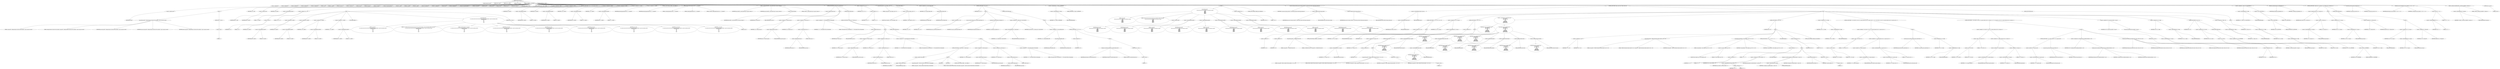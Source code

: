 digraph hostapd_notif_assoc {  
"1000129" [label = "(METHOD,hostapd_notif_assoc)" ]
"1000130" [label = "(PARAM,hostapd_data *hapd)" ]
"1000131" [label = "(PARAM,const u8 *addr)" ]
"1000132" [label = "(PARAM,const u8 *req_ies)" ]
"1000133" [label = "(PARAM,size_t req_ies_len)" ]
"1000134" [label = "(PARAM,int reassoc)" ]
"1000135" [label = "(BLOCK,,)" ]
"1000136" [label = "(LOCAL,v5: unsigned int)" ]
"1000137" [label = "(LOCAL,v6: unsigned int)" ]
"1000138" [label = "(LOCAL,v8: unsigned int)" ]
"1000139" [label = "(LOCAL,v9: unsigned int)" ]
"1000140" [label = "(LOCAL,v10: unsigned int)" ]
"1000141" [label = "(LOCAL,v11: int)" ]
"1000142" [label = "(LOCAL,v15: __int64)" ]
"1000143" [label = "(LOCAL,v16: const u8 *)" ]
"1000144" [label = "(LOCAL,v17: const char *)" ]
"1000145" [label = "(LOCAL,v19: size_t)" ]
"1000146" [label = "(LOCAL,v20: sta_info *)" ]
"1000147" [label = "(LOCAL,v21: sta_info *)" ]
"1000148" [label = "(LOCAL,v22: wpa_state_machine *)" ]
"1000149" [label = "(LOCAL,v23: __int64)" ]
"1000150" [label = "(LOCAL,v24: __int64)" ]
"1000151" [label = "(LOCAL,v25: __int64)" ]
"1000152" [label = "(LOCAL,v26: unsigned int)" ]
"1000153" [label = "(LOCAL,v27: unsigned int)" ]
"1000154" [label = "(LOCAL,v28: int)" ]
"1000155" [label = "(LOCAL,v29: unsigned int)" ]
"1000156" [label = "(LOCAL,v30: wpa_state_machine *)" ]
"1000157" [label = "(LOCAL,v31: wpa_event)" ]
"1000158" [label = "(LOCAL,v32: u32)" ]
"1000159" [label = "(LOCAL,v33: int)" ]
"1000160" [label = "(LOCAL,v34: u32)" ]
"1000161" [label = "(LOCAL,v35: u8 *)" ]
"1000162" [label = "(LOCAL,eid: u8 [ 1064 ])" ]
"1000163" [label = "(LOCAL,elems: ieee802_11_elems)" ]
"1000164" [label = "(CONTROL_STRUCTURE,if ( !addr ),if ( !addr ))" ]
"1000165" [label = "(<operator>.logicalNot,!addr)" ]
"1000166" [label = "(IDENTIFIER,addr,!addr)" ]
"1000167" [label = "(BLOCK,,)" ]
"1000168" [label = "(wpa_printf,wpa_printf(2, \"hostapd_notif_assoc: Skip event with no address\", req_ies, req_ies_len, reassoc))" ]
"1000169" [label = "(LITERAL,2,wpa_printf(2, \"hostapd_notif_assoc: Skip event with no address\", req_ies, req_ies_len, reassoc))" ]
"1000170" [label = "(LITERAL,\"hostapd_notif_assoc: Skip event with no address\",wpa_printf(2, \"hostapd_notif_assoc: Skip event with no address\", req_ies, req_ies_len, reassoc))" ]
"1000171" [label = "(IDENTIFIER,req_ies,wpa_printf(2, \"hostapd_notif_assoc: Skip event with no address\", req_ies, req_ies_len, reassoc))" ]
"1000172" [label = "(IDENTIFIER,req_ies_len,wpa_printf(2, \"hostapd_notif_assoc: Skip event with no address\", req_ies, req_ies_len, reassoc))" ]
"1000173" [label = "(IDENTIFIER,reassoc,wpa_printf(2, \"hostapd_notif_assoc: Skip event with no address\", req_ies, req_ies_len, reassoc))" ]
"1000174" [label = "(RETURN,return -1;,return -1;)" ]
"1000175" [label = "(<operator>.minus,-1)" ]
"1000176" [label = "(LITERAL,1,-1)" ]
"1000177" [label = "(<operator>.assignment,v5 = *addr)" ]
"1000178" [label = "(IDENTIFIER,v5,v5 = *addr)" ]
"1000179" [label = "(<operator>.indirection,*addr)" ]
"1000180" [label = "(IDENTIFIER,addr,v5 = *addr)" ]
"1000181" [label = "(<operator>.assignment,v6 = addr[1])" ]
"1000182" [label = "(IDENTIFIER,v6,v6 = addr[1])" ]
"1000183" [label = "(<operator>.indirectIndexAccess,addr[1])" ]
"1000184" [label = "(IDENTIFIER,addr,v6 = addr[1])" ]
"1000185" [label = "(LITERAL,1,v6 = addr[1])" ]
"1000186" [label = "(CONTROL_STRUCTURE,if ( (v5 & 1) != 0 ),if ( (v5 & 1) != 0 ))" ]
"1000187" [label = "(<operator>.notEquals,(v5 & 1) != 0)" ]
"1000188" [label = "(<operator>.and,v5 & 1)" ]
"1000189" [label = "(IDENTIFIER,v5,v5 & 1)" ]
"1000190" [label = "(LITERAL,1,v5 & 1)" ]
"1000191" [label = "(LITERAL,0,(v5 & 1) != 0)" ]
"1000192" [label = "(BLOCK,,)" ]
"1000193" [label = "(<operator>.assignment,v8 = addr[2])" ]
"1000194" [label = "(IDENTIFIER,v8,v8 = addr[2])" ]
"1000195" [label = "(<operator>.indirectIndexAccess,addr[2])" ]
"1000196" [label = "(IDENTIFIER,addr,v8 = addr[2])" ]
"1000197" [label = "(LITERAL,2,v8 = addr[2])" ]
"1000198" [label = "(<operator>.assignment,v9 = addr[3])" ]
"1000199" [label = "(IDENTIFIER,v9,v9 = addr[3])" ]
"1000200" [label = "(<operator>.indirectIndexAccess,addr[3])" ]
"1000201" [label = "(IDENTIFIER,addr,v9 = addr[3])" ]
"1000202" [label = "(LITERAL,3,v9 = addr[3])" ]
"1000203" [label = "(<operator>.assignment,v10 = addr[4])" ]
"1000204" [label = "(IDENTIFIER,v10,v10 = addr[4])" ]
"1000205" [label = "(<operator>.indirectIndexAccess,addr[4])" ]
"1000206" [label = "(IDENTIFIER,addr,v10 = addr[4])" ]
"1000207" [label = "(LITERAL,4,v10 = addr[4])" ]
"1000208" [label = "(<operator>.assignment,v11 = addr[5])" ]
"1000209" [label = "(IDENTIFIER,v11,v11 = addr[5])" ]
"1000210" [label = "(<operator>.indirectIndexAccess,addr[5])" ]
"1000211" [label = "(IDENTIFIER,addr,v11 = addr[5])" ]
"1000212" [label = "(LITERAL,5,v11 = addr[5])" ]
"1000213" [label = "(JUMP_TARGET,LABEL_10)" ]
"1000214" [label = "(wpa_printf,wpa_printf(\n      2,\n      \"%s: Invalid SA=%02x:%02x:%02x:%02x:%02x:%02x in received indication - ignore this indication silently\",\n      \"hostapd_notif_assoc\",\n      v5,\n      v6,\n      v8,\n      v9,\n      v10,\n      v11))" ]
"1000215" [label = "(LITERAL,2,wpa_printf(\n      2,\n      \"%s: Invalid SA=%02x:%02x:%02x:%02x:%02x:%02x in received indication - ignore this indication silently\",\n      \"hostapd_notif_assoc\",\n      v5,\n      v6,\n      v8,\n      v9,\n      v10,\n      v11))" ]
"1000216" [label = "(LITERAL,\"%s: Invalid SA=%02x:%02x:%02x:%02x:%02x:%02x in received indication - ignore this indication silently\",wpa_printf(\n      2,\n      \"%s: Invalid SA=%02x:%02x:%02x:%02x:%02x:%02x in received indication - ignore this indication silently\",\n      \"hostapd_notif_assoc\",\n      v5,\n      v6,\n      v8,\n      v9,\n      v10,\n      v11))" ]
"1000217" [label = "(LITERAL,\"hostapd_notif_assoc\",wpa_printf(\n      2,\n      \"%s: Invalid SA=%02x:%02x:%02x:%02x:%02x:%02x in received indication - ignore this indication silently\",\n      \"hostapd_notif_assoc\",\n      v5,\n      v6,\n      v8,\n      v9,\n      v10,\n      v11))" ]
"1000218" [label = "(IDENTIFIER,v5,wpa_printf(\n      2,\n      \"%s: Invalid SA=%02x:%02x:%02x:%02x:%02x:%02x in received indication - ignore this indication silently\",\n      \"hostapd_notif_assoc\",\n      v5,\n      v6,\n      v8,\n      v9,\n      v10,\n      v11))" ]
"1000219" [label = "(IDENTIFIER,v6,wpa_printf(\n      2,\n      \"%s: Invalid SA=%02x:%02x:%02x:%02x:%02x:%02x in received indication - ignore this indication silently\",\n      \"hostapd_notif_assoc\",\n      v5,\n      v6,\n      v8,\n      v9,\n      v10,\n      v11))" ]
"1000220" [label = "(IDENTIFIER,v8,wpa_printf(\n      2,\n      \"%s: Invalid SA=%02x:%02x:%02x:%02x:%02x:%02x in received indication - ignore this indication silently\",\n      \"hostapd_notif_assoc\",\n      v5,\n      v6,\n      v8,\n      v9,\n      v10,\n      v11))" ]
"1000221" [label = "(IDENTIFIER,v9,wpa_printf(\n      2,\n      \"%s: Invalid SA=%02x:%02x:%02x:%02x:%02x:%02x in received indication - ignore this indication silently\",\n      \"hostapd_notif_assoc\",\n      v5,\n      v6,\n      v8,\n      v9,\n      v10,\n      v11))" ]
"1000222" [label = "(IDENTIFIER,v10,wpa_printf(\n      2,\n      \"%s: Invalid SA=%02x:%02x:%02x:%02x:%02x:%02x in received indication - ignore this indication silently\",\n      \"hostapd_notif_assoc\",\n      v5,\n      v6,\n      v8,\n      v9,\n      v10,\n      v11))" ]
"1000223" [label = "(IDENTIFIER,v11,wpa_printf(\n      2,\n      \"%s: Invalid SA=%02x:%02x:%02x:%02x:%02x:%02x in received indication - ignore this indication silently\",\n      \"hostapd_notif_assoc\",\n      v5,\n      v6,\n      v8,\n      v9,\n      v10,\n      v11))" ]
"1000224" [label = "(RETURN,return 0;,return 0;)" ]
"1000225" [label = "(LITERAL,0,return 0;)" ]
"1000226" [label = "(<operator>.assignment,v8 = addr[2])" ]
"1000227" [label = "(IDENTIFIER,v8,v8 = addr[2])" ]
"1000228" [label = "(<operator>.indirectIndexAccess,addr[2])" ]
"1000229" [label = "(IDENTIFIER,addr,v8 = addr[2])" ]
"1000230" [label = "(LITERAL,2,v8 = addr[2])" ]
"1000231" [label = "(<operator>.assignment,v9 = addr[3])" ]
"1000232" [label = "(IDENTIFIER,v9,v9 = addr[3])" ]
"1000233" [label = "(<operator>.indirectIndexAccess,addr[3])" ]
"1000234" [label = "(IDENTIFIER,addr,v9 = addr[3])" ]
"1000235" [label = "(LITERAL,3,v9 = addr[3])" ]
"1000236" [label = "(<operator>.assignment,v10 = addr[4])" ]
"1000237" [label = "(IDENTIFIER,v10,v10 = addr[4])" ]
"1000238" [label = "(<operator>.indirectIndexAccess,addr[4])" ]
"1000239" [label = "(IDENTIFIER,addr,v10 = addr[4])" ]
"1000240" [label = "(LITERAL,4,v10 = addr[4])" ]
"1000241" [label = "(<operator>.assignment,v11 = addr[5])" ]
"1000242" [label = "(IDENTIFIER,v11,v11 = addr[5])" ]
"1000243" [label = "(<operator>.indirectIndexAccess,addr[5])" ]
"1000244" [label = "(IDENTIFIER,addr,v11 = addr[5])" ]
"1000245" [label = "(LITERAL,5,v11 = addr[5])" ]
"1000246" [label = "(CONTROL_STRUCTURE,goto LABEL_10;,goto LABEL_10;)" ]
"1000247" [label = "(hostapd_logger,hostapd_logger(hapd, addr, 1u, 2, \"associated\"))" ]
"1000248" [label = "(IDENTIFIER,hapd,hostapd_logger(hapd, addr, 1u, 2, \"associated\"))" ]
"1000249" [label = "(IDENTIFIER,addr,hostapd_logger(hapd, addr, 1u, 2, \"associated\"))" ]
"1000250" [label = "(LITERAL,1u,hostapd_logger(hapd, addr, 1u, 2, \"associated\"))" ]
"1000251" [label = "(LITERAL,2,hostapd_logger(hapd, addr, 1u, 2, \"associated\"))" ]
"1000252" [label = "(LITERAL,\"associated\",hostapd_logger(hapd, addr, 1u, 2, \"associated\"))" ]
"1000253" [label = "(ieee802_11_parse_elems,ieee802_11_parse_elems(req_ies, req_ies_len, &elems, 0))" ]
"1000254" [label = "(IDENTIFIER,req_ies,ieee802_11_parse_elems(req_ies, req_ies_len, &elems, 0))" ]
"1000255" [label = "(IDENTIFIER,req_ies_len,ieee802_11_parse_elems(req_ies, req_ies_len, &elems, 0))" ]
"1000256" [label = "(<operator>.addressOf,&elems)" ]
"1000257" [label = "(IDENTIFIER,elems,ieee802_11_parse_elems(req_ies, req_ies_len, &elems, 0))" ]
"1000258" [label = "(LITERAL,0,ieee802_11_parse_elems(req_ies, req_ies_len, &elems, 0))" ]
"1000259" [label = "(CONTROL_STRUCTURE,if ( elems.wps_ie ),if ( elems.wps_ie ))" ]
"1000260" [label = "(<operator>.fieldAccess,elems.wps_ie)" ]
"1000261" [label = "(IDENTIFIER,elems,if ( elems.wps_ie ))" ]
"1000262" [label = "(FIELD_IDENTIFIER,wps_ie,wps_ie)" ]
"1000263" [label = "(BLOCK,,)" ]
"1000264" [label = "(<operator>.assignment,v15 = elems.wps_ie_len)" ]
"1000265" [label = "(IDENTIFIER,v15,v15 = elems.wps_ie_len)" ]
"1000266" [label = "(<operator>.fieldAccess,elems.wps_ie_len)" ]
"1000267" [label = "(IDENTIFIER,elems,v15 = elems.wps_ie_len)" ]
"1000268" [label = "(FIELD_IDENTIFIER,wps_ie_len,wps_ie_len)" ]
"1000269" [label = "(<operator>.assignment,v16 = elems.wps_ie - 2)" ]
"1000270" [label = "(IDENTIFIER,v16,v16 = elems.wps_ie - 2)" ]
"1000271" [label = "(<operator>.subtraction,elems.wps_ie - 2)" ]
"1000272" [label = "(<operator>.fieldAccess,elems.wps_ie)" ]
"1000273" [label = "(IDENTIFIER,elems,elems.wps_ie - 2)" ]
"1000274" [label = "(FIELD_IDENTIFIER,wps_ie,wps_ie)" ]
"1000275" [label = "(LITERAL,2,elems.wps_ie - 2)" ]
"1000276" [label = "(<operator>.assignment,v17 = \"STA included WPS IE in (Re)AssocReq\")" ]
"1000277" [label = "(IDENTIFIER,v17,v17 = \"STA included WPS IE in (Re)AssocReq\")" ]
"1000278" [label = "(LITERAL,\"STA included WPS IE in (Re)AssocReq\",v17 = \"STA included WPS IE in (Re)AssocReq\")" ]
"1000279" [label = "(CONTROL_STRUCTURE,else,else)" ]
"1000280" [label = "(CONTROL_STRUCTURE,if ( elems.rsn_ie ),if ( elems.rsn_ie ))" ]
"1000281" [label = "(<operator>.fieldAccess,elems.rsn_ie)" ]
"1000282" [label = "(IDENTIFIER,elems,if ( elems.rsn_ie ))" ]
"1000283" [label = "(FIELD_IDENTIFIER,rsn_ie,rsn_ie)" ]
"1000284" [label = "(BLOCK,,)" ]
"1000285" [label = "(<operator>.assignment,v15 = elems.rsn_ie_len)" ]
"1000286" [label = "(IDENTIFIER,v15,v15 = elems.rsn_ie_len)" ]
"1000287" [label = "(<operator>.fieldAccess,elems.rsn_ie_len)" ]
"1000288" [label = "(IDENTIFIER,elems,v15 = elems.rsn_ie_len)" ]
"1000289" [label = "(FIELD_IDENTIFIER,rsn_ie_len,rsn_ie_len)" ]
"1000290" [label = "(<operator>.assignment,v16 = elems.rsn_ie - 2)" ]
"1000291" [label = "(IDENTIFIER,v16,v16 = elems.rsn_ie - 2)" ]
"1000292" [label = "(<operator>.subtraction,elems.rsn_ie - 2)" ]
"1000293" [label = "(<operator>.fieldAccess,elems.rsn_ie)" ]
"1000294" [label = "(IDENTIFIER,elems,elems.rsn_ie - 2)" ]
"1000295" [label = "(FIELD_IDENTIFIER,rsn_ie,rsn_ie)" ]
"1000296" [label = "(LITERAL,2,elems.rsn_ie - 2)" ]
"1000297" [label = "(<operator>.assignment,v17 = \"STA included RSN IE in (Re)AssocReq\")" ]
"1000298" [label = "(IDENTIFIER,v17,v17 = \"STA included RSN IE in (Re)AssocReq\")" ]
"1000299" [label = "(LITERAL,\"STA included RSN IE in (Re)AssocReq\",v17 = \"STA included RSN IE in (Re)AssocReq\")" ]
"1000300" [label = "(CONTROL_STRUCTURE,else,else)" ]
"1000301" [label = "(BLOCK,,)" ]
"1000302" [label = "(CONTROL_STRUCTURE,if ( !elems.wpa_ie ),if ( !elems.wpa_ie ))" ]
"1000303" [label = "(<operator>.logicalNot,!elems.wpa_ie)" ]
"1000304" [label = "(<operator>.fieldAccess,elems.wpa_ie)" ]
"1000305" [label = "(IDENTIFIER,elems,!elems.wpa_ie)" ]
"1000306" [label = "(FIELD_IDENTIFIER,wpa_ie,wpa_ie)" ]
"1000307" [label = "(BLOCK,,)" ]
"1000308" [label = "(wpa_printf,wpa_printf(2, \"STA did not include WPS/RSN/WPA IE in (Re)AssocReq\"))" ]
"1000309" [label = "(LITERAL,2,wpa_printf(2, \"STA did not include WPS/RSN/WPA IE in (Re)AssocReq\"))" ]
"1000310" [label = "(LITERAL,\"STA did not include WPS/RSN/WPA IE in (Re)AssocReq\",wpa_printf(2, \"STA did not include WPS/RSN/WPA IE in (Re)AssocReq\"))" ]
"1000311" [label = "(IDENTIFIER,L,)" ]
"1000312" [label = "(IDENTIFIER,L,)" ]
"1000313" [label = "(CONTROL_STRUCTURE,goto LABEL_17;,goto LABEL_17;)" ]
"1000314" [label = "(<operator>.assignment,v15 = elems.wpa_ie_len)" ]
"1000315" [label = "(IDENTIFIER,v15,v15 = elems.wpa_ie_len)" ]
"1000316" [label = "(<operator>.fieldAccess,elems.wpa_ie_len)" ]
"1000317" [label = "(IDENTIFIER,elems,v15 = elems.wpa_ie_len)" ]
"1000318" [label = "(FIELD_IDENTIFIER,wpa_ie_len,wpa_ie_len)" ]
"1000319" [label = "(<operator>.assignment,v16 = elems.wpa_ie - 2)" ]
"1000320" [label = "(IDENTIFIER,v16,v16 = elems.wpa_ie - 2)" ]
"1000321" [label = "(<operator>.subtraction,elems.wpa_ie - 2)" ]
"1000322" [label = "(<operator>.fieldAccess,elems.wpa_ie)" ]
"1000323" [label = "(IDENTIFIER,elems,elems.wpa_ie - 2)" ]
"1000324" [label = "(FIELD_IDENTIFIER,wpa_ie,wpa_ie)" ]
"1000325" [label = "(LITERAL,2,elems.wpa_ie - 2)" ]
"1000326" [label = "(<operator>.assignment,v17 = \"STA included WPA IE in (Re)AssocReq\")" ]
"1000327" [label = "(IDENTIFIER,v17,v17 = \"STA included WPA IE in (Re)AssocReq\")" ]
"1000328" [label = "(LITERAL,\"STA included WPA IE in (Re)AssocReq\",v17 = \"STA included WPA IE in (Re)AssocReq\")" ]
"1000329" [label = "(<operator>.assignment,v19 = v15 + 2)" ]
"1000330" [label = "(IDENTIFIER,v19,v19 = v15 + 2)" ]
"1000331" [label = "(<operator>.addition,v15 + 2)" ]
"1000332" [label = "(IDENTIFIER,v15,v15 + 2)" ]
"1000333" [label = "(LITERAL,2,v15 + 2)" ]
"1000334" [label = "(wpa_printf,wpa_printf(2, (const unsigned __int8 *)v17))" ]
"1000335" [label = "(LITERAL,2,wpa_printf(2, (const unsigned __int8 *)v17))" ]
"1000336" [label = "(<operator>.cast,(const unsigned __int8 *)v17)" ]
"1000337" [label = "(UNKNOWN,const unsigned __int8 *,const unsigned __int8 *)" ]
"1000338" [label = "(IDENTIFIER,v17,(const unsigned __int8 *)v17)" ]
"1000339" [label = "(JUMP_TARGET,LABEL_17)" ]
"1000340" [label = "(<operator>.assignment,v20 = ap_get_sta(hapd, addr))" ]
"1000341" [label = "(IDENTIFIER,v20,v20 = ap_get_sta(hapd, addr))" ]
"1000342" [label = "(ap_get_sta,ap_get_sta(hapd, addr))" ]
"1000343" [label = "(IDENTIFIER,hapd,ap_get_sta(hapd, addr))" ]
"1000344" [label = "(IDENTIFIER,addr,ap_get_sta(hapd, addr))" ]
"1000345" [label = "(CONTROL_STRUCTURE,if ( v20 ),if ( v20 ))" ]
"1000346" [label = "(IDENTIFIER,v20,if ( v20 ))" ]
"1000347" [label = "(BLOCK,,)" ]
"1000348" [label = "(<operator>.assignment,v21 = v20)" ]
"1000349" [label = "(IDENTIFIER,v21,v21 = v20)" ]
"1000350" [label = "(IDENTIFIER,v20,v21 = v20)" ]
"1000351" [label = "(ap_sta_no_session_timeout,ap_sta_no_session_timeout(hapd, v20))" ]
"1000352" [label = "(IDENTIFIER,hapd,ap_sta_no_session_timeout(hapd, v20))" ]
"1000353" [label = "(IDENTIFIER,v20,ap_sta_no_session_timeout(hapd, v20))" ]
"1000354" [label = "(accounting_sta_stop,accounting_sta_stop(hapd, v21))" ]
"1000355" [label = "(IDENTIFIER,hapd,accounting_sta_stop(hapd, v21))" ]
"1000356" [label = "(IDENTIFIER,v21,accounting_sta_stop(hapd, v21))" ]
"1000357" [label = "(<operator>.assignment,v21->timeout_next = STA_NULLFUNC)" ]
"1000358" [label = "(<operator>.indirectFieldAccess,v21->timeout_next)" ]
"1000359" [label = "(IDENTIFIER,v21,v21->timeout_next = STA_NULLFUNC)" ]
"1000360" [label = "(FIELD_IDENTIFIER,timeout_next,timeout_next)" ]
"1000361" [label = "(IDENTIFIER,STA_NULLFUNC,v21->timeout_next = STA_NULLFUNC)" ]
"1000362" [label = "(CONTROL_STRUCTURE,else,else)" ]
"1000363" [label = "(BLOCK,,)" ]
"1000364" [label = "(<operator>.assignment,v21 = ap_sta_add(hapd, addr))" ]
"1000365" [label = "(IDENTIFIER,v21,v21 = ap_sta_add(hapd, addr))" ]
"1000366" [label = "(ap_sta_add,ap_sta_add(hapd, addr))" ]
"1000367" [label = "(IDENTIFIER,hapd,ap_sta_add(hapd, addr))" ]
"1000368" [label = "(IDENTIFIER,addr,ap_sta_add(hapd, addr))" ]
"1000369" [label = "(CONTROL_STRUCTURE,if ( !v21 ),if ( !v21 ))" ]
"1000370" [label = "(<operator>.logicalNot,!v21)" ]
"1000371" [label = "(IDENTIFIER,v21,!v21)" ]
"1000372" [label = "(BLOCK,,)" ]
"1000373" [label = "(hostapd_drv_sta_disassoc,hostapd_drv_sta_disassoc(hapd, addr, 5))" ]
"1000374" [label = "(IDENTIFIER,hapd,hostapd_drv_sta_disassoc(hapd, addr, 5))" ]
"1000375" [label = "(IDENTIFIER,addr,hostapd_drv_sta_disassoc(hapd, addr, 5))" ]
"1000376" [label = "(LITERAL,5,hostapd_drv_sta_disassoc(hapd, addr, 5))" ]
"1000377" [label = "(RETURN,return -1;,return -1;)" ]
"1000378" [label = "(<operator>.minus,-1)" ]
"1000379" [label = "(LITERAL,1,-1)" ]
"1000380" [label = "(<operators>.assignmentAnd,v21->flags &= 0xFFFECFFF)" ]
"1000381" [label = "(<operator>.indirectFieldAccess,v21->flags)" ]
"1000382" [label = "(IDENTIFIER,v21,v21->flags &= 0xFFFECFFF)" ]
"1000383" [label = "(FIELD_IDENTIFIER,flags,flags)" ]
"1000384" [label = "(LITERAL,0xFFFECFFF,v21->flags &= 0xFFFECFFF)" ]
"1000385" [label = "(BLOCK,,)" ]
"1000386" [label = "(wpa_printf,wpa_printf(\n      3,\n      \"STA %02x:%02x:%02x:%02x:%02x:%02x not allowed to connect\",\n      *addr,\n      addr[1],\n      addr[2],\n      addr[3],\n      addr[4],\n      addr[5]))" ]
"1000387" [label = "(LITERAL,3,wpa_printf(\n      3,\n      \"STA %02x:%02x:%02x:%02x:%02x:%02x not allowed to connect\",\n      *addr,\n      addr[1],\n      addr[2],\n      addr[3],\n      addr[4],\n      addr[5]))" ]
"1000388" [label = "(LITERAL,\"STA %02x:%02x:%02x:%02x:%02x:%02x not allowed to connect\",wpa_printf(\n      3,\n      \"STA %02x:%02x:%02x:%02x:%02x:%02x not allowed to connect\",\n      *addr,\n      addr[1],\n      addr[2],\n      addr[3],\n      addr[4],\n      addr[5]))" ]
"1000389" [label = "(<operator>.indirection,*addr)" ]
"1000390" [label = "(IDENTIFIER,addr,wpa_printf(\n      3,\n      \"STA %02x:%02x:%02x:%02x:%02x:%02x not allowed to connect\",\n      *addr,\n      addr[1],\n      addr[2],\n      addr[3],\n      addr[4],\n      addr[5]))" ]
"1000391" [label = "(<operator>.indirectIndexAccess,addr[1])" ]
"1000392" [label = "(IDENTIFIER,addr,wpa_printf(\n      3,\n      \"STA %02x:%02x:%02x:%02x:%02x:%02x not allowed to connect\",\n      *addr,\n      addr[1],\n      addr[2],\n      addr[3],\n      addr[4],\n      addr[5]))" ]
"1000393" [label = "(LITERAL,1,wpa_printf(\n      3,\n      \"STA %02x:%02x:%02x:%02x:%02x:%02x not allowed to connect\",\n      *addr,\n      addr[1],\n      addr[2],\n      addr[3],\n      addr[4],\n      addr[5]))" ]
"1000394" [label = "(<operator>.indirectIndexAccess,addr[2])" ]
"1000395" [label = "(IDENTIFIER,addr,wpa_printf(\n      3,\n      \"STA %02x:%02x:%02x:%02x:%02x:%02x not allowed to connect\",\n      *addr,\n      addr[1],\n      addr[2],\n      addr[3],\n      addr[4],\n      addr[5]))" ]
"1000396" [label = "(LITERAL,2,wpa_printf(\n      3,\n      \"STA %02x:%02x:%02x:%02x:%02x:%02x not allowed to connect\",\n      *addr,\n      addr[1],\n      addr[2],\n      addr[3],\n      addr[4],\n      addr[5]))" ]
"1000397" [label = "(<operator>.indirectIndexAccess,addr[3])" ]
"1000398" [label = "(IDENTIFIER,addr,wpa_printf(\n      3,\n      \"STA %02x:%02x:%02x:%02x:%02x:%02x not allowed to connect\",\n      *addr,\n      addr[1],\n      addr[2],\n      addr[3],\n      addr[4],\n      addr[5]))" ]
"1000399" [label = "(LITERAL,3,wpa_printf(\n      3,\n      \"STA %02x:%02x:%02x:%02x:%02x:%02x not allowed to connect\",\n      *addr,\n      addr[1],\n      addr[2],\n      addr[3],\n      addr[4],\n      addr[5]))" ]
"1000400" [label = "(<operator>.indirectIndexAccess,addr[4])" ]
"1000401" [label = "(IDENTIFIER,addr,wpa_printf(\n      3,\n      \"STA %02x:%02x:%02x:%02x:%02x:%02x not allowed to connect\",\n      *addr,\n      addr[1],\n      addr[2],\n      addr[3],\n      addr[4],\n      addr[5]))" ]
"1000402" [label = "(LITERAL,4,wpa_printf(\n      3,\n      \"STA %02x:%02x:%02x:%02x:%02x:%02x not allowed to connect\",\n      *addr,\n      addr[1],\n      addr[2],\n      addr[3],\n      addr[4],\n      addr[5]))" ]
"1000403" [label = "(<operator>.indirectIndexAccess,addr[5])" ]
"1000404" [label = "(IDENTIFIER,addr,wpa_printf(\n      3,\n      \"STA %02x:%02x:%02x:%02x:%02x:%02x not allowed to connect\",\n      *addr,\n      addr[1],\n      addr[2],\n      addr[3],\n      addr[4],\n      addr[5]))" ]
"1000405" [label = "(LITERAL,5,wpa_printf(\n      3,\n      \"STA %02x:%02x:%02x:%02x:%02x:%02x not allowed to connect\",\n      *addr,\n      addr[1],\n      addr[2],\n      addr[3],\n      addr[4],\n      addr[5]))" ]
"1000406" [label = "(<operator>.assignment,v28 = 1)" ]
"1000407" [label = "(IDENTIFIER,v28,v28 = 1)" ]
"1000408" [label = "(LITERAL,1,v28 = 1)" ]
"1000409" [label = "(CONTROL_STRUCTURE,goto LABEL_39;,goto LABEL_39;)" ]
"1000410" [label = "(ap_copy_sta_supp_op_classes,ap_copy_sta_supp_op_classes(v21, elems.supp_op_classes, elems.supp_op_classes_len))" ]
"1000411" [label = "(IDENTIFIER,v21,ap_copy_sta_supp_op_classes(v21, elems.supp_op_classes, elems.supp_op_classes_len))" ]
"1000412" [label = "(<operator>.fieldAccess,elems.supp_op_classes)" ]
"1000413" [label = "(IDENTIFIER,elems,ap_copy_sta_supp_op_classes(v21, elems.supp_op_classes, elems.supp_op_classes_len))" ]
"1000414" [label = "(FIELD_IDENTIFIER,supp_op_classes,supp_op_classes)" ]
"1000415" [label = "(<operator>.fieldAccess,elems.supp_op_classes_len)" ]
"1000416" [label = "(IDENTIFIER,elems,ap_copy_sta_supp_op_classes(v21, elems.supp_op_classes, elems.supp_op_classes_len))" ]
"1000417" [label = "(FIELD_IDENTIFIER,supp_op_classes_len,supp_op_classes_len)" ]
"1000418" [label = "(CONTROL_STRUCTURE,if ( hapd->conf->wpa ),if ( hapd->conf->wpa ))" ]
"1000419" [label = "(<operator>.indirectFieldAccess,hapd->conf->wpa)" ]
"1000420" [label = "(<operator>.indirectFieldAccess,hapd->conf)" ]
"1000421" [label = "(IDENTIFIER,hapd,if ( hapd->conf->wpa ))" ]
"1000422" [label = "(FIELD_IDENTIFIER,conf,conf)" ]
"1000423" [label = "(FIELD_IDENTIFIER,wpa,wpa)" ]
"1000424" [label = "(BLOCK,,)" ]
"1000425" [label = "(CONTROL_STRUCTURE,if ( !v16 || !v19 ),if ( !v16 || !v19 ))" ]
"1000426" [label = "(<operator>.logicalOr,!v16 || !v19)" ]
"1000427" [label = "(<operator>.logicalNot,!v16)" ]
"1000428" [label = "(IDENTIFIER,v16,!v16)" ]
"1000429" [label = "(<operator>.logicalNot,!v19)" ]
"1000430" [label = "(IDENTIFIER,v19,!v19)" ]
"1000431" [label = "(BLOCK,,)" ]
"1000432" [label = "(wpa_printf,wpa_printf(2, \"No WPA/RSN IE from STA\"))" ]
"1000433" [label = "(LITERAL,2,wpa_printf(2, \"No WPA/RSN IE from STA\"))" ]
"1000434" [label = "(LITERAL,\"No WPA/RSN IE from STA\",wpa_printf(2, \"No WPA/RSN IE from STA\"))" ]
"1000435" [label = "(CONTROL_STRUCTURE,goto LABEL_37;,goto LABEL_37;)" ]
"1000436" [label = "(<operator>.assignment,v22 = v21->wpa_sm)" ]
"1000437" [label = "(IDENTIFIER,v22,v22 = v21->wpa_sm)" ]
"1000438" [label = "(<operator>.indirectFieldAccess,v21->wpa_sm)" ]
"1000439" [label = "(IDENTIFIER,v21,v22 = v21->wpa_sm)" ]
"1000440" [label = "(FIELD_IDENTIFIER,wpa_sm,wpa_sm)" ]
"1000441" [label = "(CONTROL_STRUCTURE,if ( !v22 ),if ( !v22 ))" ]
"1000442" [label = "(<operator>.logicalNot,!v22)" ]
"1000443" [label = "(IDENTIFIER,v22,!v22)" ]
"1000444" [label = "(BLOCK,,)" ]
"1000445" [label = "(<operator>.assignment,v21->wpa_sm = v22)" ]
"1000446" [label = "(<operator>.indirectFieldAccess,v21->wpa_sm)" ]
"1000447" [label = "(IDENTIFIER,v21,v21->wpa_sm = v22)" ]
"1000448" [label = "(FIELD_IDENTIFIER,wpa_sm,wpa_sm)" ]
"1000449" [label = "(IDENTIFIER,v22,v21->wpa_sm = v22)" ]
"1000450" [label = "(CONTROL_STRUCTURE,if ( !v22 ),if ( !v22 ))" ]
"1000451" [label = "(<operator>.logicalNot,!v22)" ]
"1000452" [label = "(IDENTIFIER,v22,!v22)" ]
"1000453" [label = "(BLOCK,,)" ]
"1000454" [label = "(wpa_printf,wpa_printf(5, \"Failed to initialize WPA state machine\", v23, v24, v25))" ]
"1000455" [label = "(LITERAL,5,wpa_printf(5, \"Failed to initialize WPA state machine\", v23, v24, v25))" ]
"1000456" [label = "(LITERAL,\"Failed to initialize WPA state machine\",wpa_printf(5, \"Failed to initialize WPA state machine\", v23, v24, v25))" ]
"1000457" [label = "(IDENTIFIER,v23,wpa_printf(5, \"Failed to initialize WPA state machine\", v23, v24, v25))" ]
"1000458" [label = "(IDENTIFIER,v24,wpa_printf(5, \"Failed to initialize WPA state machine\", v23, v24, v25))" ]
"1000459" [label = "(IDENTIFIER,v25,wpa_printf(5, \"Failed to initialize WPA state machine\", v23, v24, v25))" ]
"1000460" [label = "(RETURN,return -1;,return -1;)" ]
"1000461" [label = "(<operator>.minus,-1)" ]
"1000462" [label = "(LITERAL,1,-1)" ]
"1000463" [label = "(<operator>.assignment,v26 = wpa_validate_wpa_ie(\n            hapd->wpa_auth,\n            v22,\n            hapd->iface->freq,\n            v16,\n            v19,\n            elems.mdie,\n            elems.mdie_len,\n            elems.owe_dh,\n            elems.owe_dh_len))" ]
"1000464" [label = "(IDENTIFIER,v26,v26 = wpa_validate_wpa_ie(\n            hapd->wpa_auth,\n            v22,\n            hapd->iface->freq,\n            v16,\n            v19,\n            elems.mdie,\n            elems.mdie_len,\n            elems.owe_dh,\n            elems.owe_dh_len))" ]
"1000465" [label = "(wpa_validate_wpa_ie,wpa_validate_wpa_ie(\n            hapd->wpa_auth,\n            v22,\n            hapd->iface->freq,\n            v16,\n            v19,\n            elems.mdie,\n            elems.mdie_len,\n            elems.owe_dh,\n            elems.owe_dh_len))" ]
"1000466" [label = "(<operator>.indirectFieldAccess,hapd->wpa_auth)" ]
"1000467" [label = "(IDENTIFIER,hapd,wpa_validate_wpa_ie(\n            hapd->wpa_auth,\n            v22,\n            hapd->iface->freq,\n            v16,\n            v19,\n            elems.mdie,\n            elems.mdie_len,\n            elems.owe_dh,\n            elems.owe_dh_len))" ]
"1000468" [label = "(FIELD_IDENTIFIER,wpa_auth,wpa_auth)" ]
"1000469" [label = "(IDENTIFIER,v22,wpa_validate_wpa_ie(\n            hapd->wpa_auth,\n            v22,\n            hapd->iface->freq,\n            v16,\n            v19,\n            elems.mdie,\n            elems.mdie_len,\n            elems.owe_dh,\n            elems.owe_dh_len))" ]
"1000470" [label = "(<operator>.indirectFieldAccess,hapd->iface->freq)" ]
"1000471" [label = "(<operator>.indirectFieldAccess,hapd->iface)" ]
"1000472" [label = "(IDENTIFIER,hapd,wpa_validate_wpa_ie(\n            hapd->wpa_auth,\n            v22,\n            hapd->iface->freq,\n            v16,\n            v19,\n            elems.mdie,\n            elems.mdie_len,\n            elems.owe_dh,\n            elems.owe_dh_len))" ]
"1000473" [label = "(FIELD_IDENTIFIER,iface,iface)" ]
"1000474" [label = "(FIELD_IDENTIFIER,freq,freq)" ]
"1000475" [label = "(IDENTIFIER,v16,wpa_validate_wpa_ie(\n            hapd->wpa_auth,\n            v22,\n            hapd->iface->freq,\n            v16,\n            v19,\n            elems.mdie,\n            elems.mdie_len,\n            elems.owe_dh,\n            elems.owe_dh_len))" ]
"1000476" [label = "(IDENTIFIER,v19,wpa_validate_wpa_ie(\n            hapd->wpa_auth,\n            v22,\n            hapd->iface->freq,\n            v16,\n            v19,\n            elems.mdie,\n            elems.mdie_len,\n            elems.owe_dh,\n            elems.owe_dh_len))" ]
"1000477" [label = "(<operator>.fieldAccess,elems.mdie)" ]
"1000478" [label = "(IDENTIFIER,elems,wpa_validate_wpa_ie(\n            hapd->wpa_auth,\n            v22,\n            hapd->iface->freq,\n            v16,\n            v19,\n            elems.mdie,\n            elems.mdie_len,\n            elems.owe_dh,\n            elems.owe_dh_len))" ]
"1000479" [label = "(FIELD_IDENTIFIER,mdie,mdie)" ]
"1000480" [label = "(<operator>.fieldAccess,elems.mdie_len)" ]
"1000481" [label = "(IDENTIFIER,elems,wpa_validate_wpa_ie(\n            hapd->wpa_auth,\n            v22,\n            hapd->iface->freq,\n            v16,\n            v19,\n            elems.mdie,\n            elems.mdie_len,\n            elems.owe_dh,\n            elems.owe_dh_len))" ]
"1000482" [label = "(FIELD_IDENTIFIER,mdie_len,mdie_len)" ]
"1000483" [label = "(<operator>.fieldAccess,elems.owe_dh)" ]
"1000484" [label = "(IDENTIFIER,elems,wpa_validate_wpa_ie(\n            hapd->wpa_auth,\n            v22,\n            hapd->iface->freq,\n            v16,\n            v19,\n            elems.mdie,\n            elems.mdie_len,\n            elems.owe_dh,\n            elems.owe_dh_len))" ]
"1000485" [label = "(FIELD_IDENTIFIER,owe_dh,owe_dh)" ]
"1000486" [label = "(<operator>.fieldAccess,elems.owe_dh_len)" ]
"1000487" [label = "(IDENTIFIER,elems,wpa_validate_wpa_ie(\n            hapd->wpa_auth,\n            v22,\n            hapd->iface->freq,\n            v16,\n            v19,\n            elems.mdie,\n            elems.mdie_len,\n            elems.owe_dh,\n            elems.owe_dh_len))" ]
"1000488" [label = "(FIELD_IDENTIFIER,owe_dh_len,owe_dh_len)" ]
"1000489" [label = "(CONTROL_STRUCTURE,if ( v26 ),if ( v26 ))" ]
"1000490" [label = "(IDENTIFIER,v26,if ( v26 ))" ]
"1000491" [label = "(BLOCK,,)" ]
"1000492" [label = "(<operator>.assignment,v27 = v26)" ]
"1000493" [label = "(IDENTIFIER,v27,v27 = v26)" ]
"1000494" [label = "(IDENTIFIER,v26,v27 = v26)" ]
"1000495" [label = "(wpa_printf,wpa_printf(2, \"WPA/RSN information element rejected? (res %u)\", v26))" ]
"1000496" [label = "(LITERAL,2,wpa_printf(2, \"WPA/RSN information element rejected? (res %u)\", v26))" ]
"1000497" [label = "(LITERAL,\"WPA/RSN information element rejected? (res %u)\",wpa_printf(2, \"WPA/RSN information element rejected? (res %u)\", v26))" ]
"1000498" [label = "(IDENTIFIER,v26,wpa_printf(2, \"WPA/RSN information element rejected? (res %u)\", v26))" ]
"1000499" [label = "(wpa_hexdump,wpa_hexdump(2, (const unsigned __int8 *)\"IE\", v16, v19))" ]
"1000500" [label = "(LITERAL,2,wpa_hexdump(2, (const unsigned __int8 *)\"IE\", v16, v19))" ]
"1000501" [label = "(<operator>.cast,(const unsigned __int8 *)\"IE\")" ]
"1000502" [label = "(UNKNOWN,const unsigned __int8 *,const unsigned __int8 *)" ]
"1000503" [label = "(LITERAL,\"IE\",(const unsigned __int8 *)\"IE\")" ]
"1000504" [label = "(IDENTIFIER,v16,wpa_hexdump(2, (const unsigned __int8 *)\"IE\", v16, v19))" ]
"1000505" [label = "(IDENTIFIER,v19,wpa_hexdump(2, (const unsigned __int8 *)\"IE\", v16, v19))" ]
"1000506" [label = "(CONTROL_STRUCTURE,if ( v27 - 2 < 7 ),if ( v27 - 2 < 7 ))" ]
"1000507" [label = "(<operator>.lessThan,v27 - 2 < 7)" ]
"1000508" [label = "(<operator>.subtraction,v27 - 2)" ]
"1000509" [label = "(IDENTIFIER,v27,v27 - 2)" ]
"1000510" [label = "(LITERAL,2,v27 - 2)" ]
"1000511" [label = "(LITERAL,7,v27 - 2 < 7)" ]
"1000512" [label = "(BLOCK,,)" ]
"1000513" [label = "(<operator>.assignment,v28 = dword_4748D0[v27 - 2])" ]
"1000514" [label = "(IDENTIFIER,v28,v28 = dword_4748D0[v27 - 2])" ]
"1000515" [label = "(<operator>.indirectIndexAccess,dword_4748D0[v27 - 2])" ]
"1000516" [label = "(IDENTIFIER,dword_4748D0,v28 = dword_4748D0[v27 - 2])" ]
"1000517" [label = "(<operator>.subtraction,v27 - 2)" ]
"1000518" [label = "(IDENTIFIER,v27,v27 - 2)" ]
"1000519" [label = "(LITERAL,2,v27 - 2)" ]
"1000520" [label = "(JUMP_TARGET,LABEL_39)" ]
"1000521" [label = "(hostapd_drv_sta_disassoc,hostapd_drv_sta_disassoc(hapd, v21->addr, v28))" ]
"1000522" [label = "(IDENTIFIER,hapd,hostapd_drv_sta_disassoc(hapd, v21->addr, v28))" ]
"1000523" [label = "(<operator>.indirectFieldAccess,v21->addr)" ]
"1000524" [label = "(IDENTIFIER,v21,hostapd_drv_sta_disassoc(hapd, v21->addr, v28))" ]
"1000525" [label = "(FIELD_IDENTIFIER,addr,addr)" ]
"1000526" [label = "(IDENTIFIER,v28,hostapd_drv_sta_disassoc(hapd, v21->addr, v28))" ]
"1000527" [label = "(ap_free_sta,ap_free_sta(hapd, v21))" ]
"1000528" [label = "(IDENTIFIER,hapd,ap_free_sta(hapd, v21))" ]
"1000529" [label = "(IDENTIFIER,v21,ap_free_sta(hapd, v21))" ]
"1000530" [label = "(RETURN,return -1;,return -1;)" ]
"1000531" [label = "(<operator>.minus,-1)" ]
"1000532" [label = "(LITERAL,1,-1)" ]
"1000533" [label = "(JUMP_TARGET,LABEL_37)" ]
"1000534" [label = "(<operator>.assignment,v28 = 13)" ]
"1000535" [label = "(IDENTIFIER,v28,v28 = 13)" ]
"1000536" [label = "(LITERAL,13,v28 = 13)" ]
"1000537" [label = "(CONTROL_STRUCTURE,goto LABEL_39;,goto LABEL_39;)" ]
"1000538" [label = "(<operator>.assignment,v32 = v21->flags)" ]
"1000539" [label = "(IDENTIFIER,v32,v32 = v21->flags)" ]
"1000540" [label = "(<operator>.indirectFieldAccess,v21->flags)" ]
"1000541" [label = "(IDENTIFIER,v21,v32 = v21->flags)" ]
"1000542" [label = "(FIELD_IDENTIFIER,flags,flags)" ]
"1000543" [label = "(CONTROL_STRUCTURE,if ( (~v32 & 0x402) == 0 && !v21->sa_query_timed_out && v21->sa_query_count >= 1 ),if ( (~v32 & 0x402) == 0 && !v21->sa_query_timed_out && v21->sa_query_count >= 1 ))" ]
"1000544" [label = "(<operator>.logicalAnd,(~v32 & 0x402) == 0 && !v21->sa_query_timed_out && v21->sa_query_count >= 1)" ]
"1000545" [label = "(<operator>.equals,(~v32 & 0x402) == 0)" ]
"1000546" [label = "(<operator>.and,~v32 & 0x402)" ]
"1000547" [label = "(IDENTIFIER,~v32,~v32 & 0x402)" ]
"1000548" [label = "(LITERAL,0x402,~v32 & 0x402)" ]
"1000549" [label = "(LITERAL,0,(~v32 & 0x402) == 0)" ]
"1000550" [label = "(<operator>.logicalAnd,!v21->sa_query_timed_out && v21->sa_query_count >= 1)" ]
"1000551" [label = "(<operator>.logicalNot,!v21->sa_query_timed_out)" ]
"1000552" [label = "(<operator>.indirectFieldAccess,v21->sa_query_timed_out)" ]
"1000553" [label = "(IDENTIFIER,v21,!v21->sa_query_timed_out)" ]
"1000554" [label = "(FIELD_IDENTIFIER,sa_query_timed_out,sa_query_timed_out)" ]
"1000555" [label = "(<operator>.greaterEqualsThan,v21->sa_query_count >= 1)" ]
"1000556" [label = "(<operator>.indirectFieldAccess,v21->sa_query_count)" ]
"1000557" [label = "(IDENTIFIER,v21,v21->sa_query_count >= 1)" ]
"1000558" [label = "(FIELD_IDENTIFIER,sa_query_count,sa_query_count)" ]
"1000559" [label = "(LITERAL,1,v21->sa_query_count >= 1)" ]
"1000560" [label = "(BLOCK,,)" ]
"1000561" [label = "(ap_check_sa_query_timeout,ap_check_sa_query_timeout(hapd, v21))" ]
"1000562" [label = "(IDENTIFIER,hapd,ap_check_sa_query_timeout(hapd, v21))" ]
"1000563" [label = "(IDENTIFIER,v21,ap_check_sa_query_timeout(hapd, v21))" ]
"1000564" [label = "(<operator>.assignment,v32 = v21->flags)" ]
"1000565" [label = "(IDENTIFIER,v32,v32 = v21->flags)" ]
"1000566" [label = "(<operator>.indirectFieldAccess,v21->flags)" ]
"1000567" [label = "(IDENTIFIER,v21,v32 = v21->flags)" ]
"1000568" [label = "(FIELD_IDENTIFIER,flags,flags)" ]
"1000569" [label = "(CONTROL_STRUCTURE,if ( (~v32 & 0x402) == 0 && !v21->sa_query_timed_out && v21->auth_alg != 2 ),if ( (~v32 & 0x402) == 0 && !v21->sa_query_timed_out && v21->auth_alg != 2 ))" ]
"1000570" [label = "(<operator>.logicalAnd,(~v32 & 0x402) == 0 && !v21->sa_query_timed_out && v21->auth_alg != 2)" ]
"1000571" [label = "(<operator>.equals,(~v32 & 0x402) == 0)" ]
"1000572" [label = "(<operator>.and,~v32 & 0x402)" ]
"1000573" [label = "(IDENTIFIER,~v32,~v32 & 0x402)" ]
"1000574" [label = "(LITERAL,0x402,~v32 & 0x402)" ]
"1000575" [label = "(LITERAL,0,(~v32 & 0x402) == 0)" ]
"1000576" [label = "(<operator>.logicalAnd,!v21->sa_query_timed_out && v21->auth_alg != 2)" ]
"1000577" [label = "(<operator>.logicalNot,!v21->sa_query_timed_out)" ]
"1000578" [label = "(<operator>.indirectFieldAccess,v21->sa_query_timed_out)" ]
"1000579" [label = "(IDENTIFIER,v21,!v21->sa_query_timed_out)" ]
"1000580" [label = "(FIELD_IDENTIFIER,sa_query_timed_out,sa_query_timed_out)" ]
"1000581" [label = "(<operator>.notEquals,v21->auth_alg != 2)" ]
"1000582" [label = "(<operator>.indirectFieldAccess,v21->auth_alg)" ]
"1000583" [label = "(IDENTIFIER,v21,v21->auth_alg != 2)" ]
"1000584" [label = "(FIELD_IDENTIFIER,auth_alg,auth_alg)" ]
"1000585" [label = "(LITERAL,2,v21->auth_alg != 2)" ]
"1000586" [label = "(BLOCK,,)" ]
"1000587" [label = "(CONTROL_STRUCTURE,if ( !v21->sa_query_count ),if ( !v21->sa_query_count ))" ]
"1000588" [label = "(<operator>.logicalNot,!v21->sa_query_count)" ]
"1000589" [label = "(<operator>.indirectFieldAccess,v21->sa_query_count)" ]
"1000590" [label = "(IDENTIFIER,v21,!v21->sa_query_count)" ]
"1000591" [label = "(FIELD_IDENTIFIER,sa_query_count,sa_query_count)" ]
"1000592" [label = "(ap_sta_start_sa_query,ap_sta_start_sa_query(hapd, v21))" ]
"1000593" [label = "(IDENTIFIER,hapd,ap_sta_start_sa_query(hapd, v21))" ]
"1000594" [label = "(IDENTIFIER,v21,ap_sta_start_sa_query(hapd, v21))" ]
"1000595" [label = "(<operator>.assignment,v35 = hostapd_eid_assoc_comeback_time(hapd, v21, eid))" ]
"1000596" [label = "(IDENTIFIER,v35,v35 = hostapd_eid_assoc_comeback_time(hapd, v21, eid))" ]
"1000597" [label = "(hostapd_eid_assoc_comeback_time,hostapd_eid_assoc_comeback_time(hapd, v21, eid))" ]
"1000598" [label = "(IDENTIFIER,hapd,hostapd_eid_assoc_comeback_time(hapd, v21, eid))" ]
"1000599" [label = "(IDENTIFIER,v21,hostapd_eid_assoc_comeback_time(hapd, v21, eid))" ]
"1000600" [label = "(IDENTIFIER,eid,hostapd_eid_assoc_comeback_time(hapd, v21, eid))" ]
"1000601" [label = "(hostapd_sta_assoc,hostapd_sta_assoc(hapd, addr, reassoc, 0x1Eu, eid, v35 - eid))" ]
"1000602" [label = "(IDENTIFIER,hapd,hostapd_sta_assoc(hapd, addr, reassoc, 0x1Eu, eid, v35 - eid))" ]
"1000603" [label = "(IDENTIFIER,addr,hostapd_sta_assoc(hapd, addr, reassoc, 0x1Eu, eid, v35 - eid))" ]
"1000604" [label = "(IDENTIFIER,reassoc,hostapd_sta_assoc(hapd, addr, reassoc, 0x1Eu, eid, v35 - eid))" ]
"1000605" [label = "(LITERAL,0x1Eu,hostapd_sta_assoc(hapd, addr, reassoc, 0x1Eu, eid, v35 - eid))" ]
"1000606" [label = "(IDENTIFIER,eid,hostapd_sta_assoc(hapd, addr, reassoc, 0x1Eu, eid, v35 - eid))" ]
"1000607" [label = "(<operator>.subtraction,v35 - eid)" ]
"1000608" [label = "(IDENTIFIER,v35,v35 - eid)" ]
"1000609" [label = "(IDENTIFIER,eid,v35 - eid)" ]
"1000610" [label = "(RETURN,return 0;,return 0;)" ]
"1000611" [label = "(LITERAL,0,return 0;)" ]
"1000612" [label = "(<operator>.assignment,v33 = wpa_auth_uses_mfp(v21->wpa_sm))" ]
"1000613" [label = "(IDENTIFIER,v33,v33 = wpa_auth_uses_mfp(v21->wpa_sm))" ]
"1000614" [label = "(wpa_auth_uses_mfp,wpa_auth_uses_mfp(v21->wpa_sm))" ]
"1000615" [label = "(<operator>.indirectFieldAccess,v21->wpa_sm)" ]
"1000616" [label = "(IDENTIFIER,v21,wpa_auth_uses_mfp(v21->wpa_sm))" ]
"1000617" [label = "(FIELD_IDENTIFIER,wpa_sm,wpa_sm)" ]
"1000618" [label = "(<operator>.assignment,v34 = v21->flags)" ]
"1000619" [label = "(IDENTIFIER,v34,v34 = v21->flags)" ]
"1000620" [label = "(<operator>.indirectFieldAccess,v21->flags)" ]
"1000621" [label = "(IDENTIFIER,v21,v34 = v21->flags)" ]
"1000622" [label = "(FIELD_IDENTIFIER,flags,flags)" ]
"1000623" [label = "(CONTROL_STRUCTURE,if ( v33 ),if ( v33 ))" ]
"1000624" [label = "(IDENTIFIER,v33,if ( v33 ))" ]
"1000625" [label = "(<operator>.assignment,v29 = v34 | 0x400)" ]
"1000626" [label = "(IDENTIFIER,v29,v29 = v34 | 0x400)" ]
"1000627" [label = "(<operator>.or,v34 | 0x400)" ]
"1000628" [label = "(IDENTIFIER,v34,v34 | 0x400)" ]
"1000629" [label = "(LITERAL,0x400,v34 | 0x400)" ]
"1000630" [label = "(CONTROL_STRUCTURE,else,else)" ]
"1000631" [label = "(<operator>.assignment,v29 = v34 & 0xFFFFFBFF)" ]
"1000632" [label = "(IDENTIFIER,v29,v29 = v34 & 0xFFFFFBFF)" ]
"1000633" [label = "(<operator>.and,v34 & 0xFFFFFBFF)" ]
"1000634" [label = "(IDENTIFIER,v34,v34 & 0xFFFFFBFF)" ]
"1000635" [label = "(LITERAL,0xFFFFFBFF,v34 & 0xFFFFFBFF)" ]
"1000636" [label = "(<operator>.assignment,v21->flags = v29)" ]
"1000637" [label = "(<operator>.indirectFieldAccess,v21->flags)" ]
"1000638" [label = "(IDENTIFIER,v21,v21->flags = v29)" ]
"1000639" [label = "(FIELD_IDENTIFIER,flags,flags)" ]
"1000640" [label = "(IDENTIFIER,v29,v21->flags = v29)" ]
"1000641" [label = "(CONTROL_STRUCTURE,else,else)" ]
"1000642" [label = "(BLOCK,,)" ]
"1000643" [label = "(<operator>.assignment,v29 = v21->flags)" ]
"1000644" [label = "(IDENTIFIER,v29,v29 = v21->flags)" ]
"1000645" [label = "(<operator>.indirectFieldAccess,v21->flags)" ]
"1000646" [label = "(IDENTIFIER,v21,v29 = v21->flags)" ]
"1000647" [label = "(FIELD_IDENTIFIER,flags,flags)" ]
"1000648" [label = "(<operator>.assignment,v21->flags = v29 & 0xFFF7FFFF | 3)" ]
"1000649" [label = "(<operator>.indirectFieldAccess,v21->flags)" ]
"1000650" [label = "(IDENTIFIER,v21,v21->flags = v29 & 0xFFF7FFFF | 3)" ]
"1000651" [label = "(FIELD_IDENTIFIER,flags,flags)" ]
"1000652" [label = "(<operator>.or,v29 & 0xFFF7FFFF | 3)" ]
"1000653" [label = "(<operator>.and,v29 & 0xFFF7FFFF)" ]
"1000654" [label = "(IDENTIFIER,v29,v29 & 0xFFF7FFFF)" ]
"1000655" [label = "(LITERAL,0xFFF7FFFF,v29 & 0xFFF7FFFF)" ]
"1000656" [label = "(LITERAL,3,v29 & 0xFFF7FFFF | 3)" ]
"1000657" [label = "(hostapd_set_sta_flags,hostapd_set_sta_flags(hapd, v21))" ]
"1000658" [label = "(IDENTIFIER,hapd,hostapd_set_sta_flags(hapd, v21))" ]
"1000659" [label = "(IDENTIFIER,v21,hostapd_set_sta_flags(hapd, v21))" ]
"1000660" [label = "(CONTROL_STRUCTURE,if ( reassoc && v21->auth_alg == 2 ),if ( reassoc && v21->auth_alg == 2 ))" ]
"1000661" [label = "(<operator>.logicalAnd,reassoc && v21->auth_alg == 2)" ]
"1000662" [label = "(IDENTIFIER,reassoc,reassoc && v21->auth_alg == 2)" ]
"1000663" [label = "(<operator>.equals,v21->auth_alg == 2)" ]
"1000664" [label = "(<operator>.indirectFieldAccess,v21->auth_alg)" ]
"1000665" [label = "(IDENTIFIER,v21,v21->auth_alg == 2)" ]
"1000666" [label = "(FIELD_IDENTIFIER,auth_alg,auth_alg)" ]
"1000667" [label = "(LITERAL,2,v21->auth_alg == 2)" ]
"1000668" [label = "(BLOCK,,)" ]
"1000669" [label = "(<operator>.assignment,v30 = v21->wpa_sm)" ]
"1000670" [label = "(IDENTIFIER,v30,v30 = v21->wpa_sm)" ]
"1000671" [label = "(<operator>.indirectFieldAccess,v21->wpa_sm)" ]
"1000672" [label = "(IDENTIFIER,v21,v30 = v21->wpa_sm)" ]
"1000673" [label = "(FIELD_IDENTIFIER,wpa_sm,wpa_sm)" ]
"1000674" [label = "(<operator>.assignment,v31 = WPA_ASSOC_FT)" ]
"1000675" [label = "(IDENTIFIER,v31,v31 = WPA_ASSOC_FT)" ]
"1000676" [label = "(IDENTIFIER,WPA_ASSOC_FT,v31 = WPA_ASSOC_FT)" ]
"1000677" [label = "(CONTROL_STRUCTURE,else,else)" ]
"1000678" [label = "(BLOCK,,)" ]
"1000679" [label = "(<operator>.assignment,v30 = v21->wpa_sm)" ]
"1000680" [label = "(IDENTIFIER,v30,v30 = v21->wpa_sm)" ]
"1000681" [label = "(<operator>.indirectFieldAccess,v21->wpa_sm)" ]
"1000682" [label = "(IDENTIFIER,v21,v30 = v21->wpa_sm)" ]
"1000683" [label = "(FIELD_IDENTIFIER,wpa_sm,wpa_sm)" ]
"1000684" [label = "(<operator>.assignment,v31 = WPA_ASSOC)" ]
"1000685" [label = "(IDENTIFIER,v31,v31 = WPA_ASSOC)" ]
"1000686" [label = "(IDENTIFIER,WPA_ASSOC,v31 = WPA_ASSOC)" ]
"1000687" [label = "(wpa_auth_sm_event,wpa_auth_sm_event(v30, v31))" ]
"1000688" [label = "(IDENTIFIER,v30,wpa_auth_sm_event(v30, v31))" ]
"1000689" [label = "(IDENTIFIER,v31,wpa_auth_sm_event(v30, v31))" ]
"1000690" [label = "(hostapd_new_assoc_sta,hostapd_new_assoc_sta(hapd, v21, (v29 >> 1) & 1))" ]
"1000691" [label = "(IDENTIFIER,hapd,hostapd_new_assoc_sta(hapd, v21, (v29 >> 1) & 1))" ]
"1000692" [label = "(IDENTIFIER,v21,hostapd_new_assoc_sta(hapd, v21, (v29 >> 1) & 1))" ]
"1000693" [label = "(<operator>.and,(v29 >> 1) & 1)" ]
"1000694" [label = "(<operator>.arithmeticShiftRight,v29 >> 1)" ]
"1000695" [label = "(IDENTIFIER,v29,v29 >> 1)" ]
"1000696" [label = "(LITERAL,1,v29 >> 1)" ]
"1000697" [label = "(LITERAL,1,(v29 >> 1) & 1)" ]
"1000698" [label = "(ieee802_1x_notify_port_enabled,ieee802_1x_notify_port_enabled(v21->eapol_sm, 1))" ]
"1000699" [label = "(<operator>.indirectFieldAccess,v21->eapol_sm)" ]
"1000700" [label = "(IDENTIFIER,v21,ieee802_1x_notify_port_enabled(v21->eapol_sm, 1))" ]
"1000701" [label = "(FIELD_IDENTIFIER,eapol_sm,eapol_sm)" ]
"1000702" [label = "(LITERAL,1,ieee802_1x_notify_port_enabled(v21->eapol_sm, 1))" ]
"1000703" [label = "(RETURN,return 0;,return 0;)" ]
"1000704" [label = "(LITERAL,0,return 0;)" ]
"1000705" [label = "(METHOD_RETURN,int __fastcall)" ]
  "1000129" -> "1000130" 
  "1000129" -> "1000131" 
  "1000129" -> "1000132" 
  "1000129" -> "1000133" 
  "1000129" -> "1000134" 
  "1000129" -> "1000135" 
  "1000129" -> "1000705" 
  "1000135" -> "1000136" 
  "1000135" -> "1000137" 
  "1000135" -> "1000138" 
  "1000135" -> "1000139" 
  "1000135" -> "1000140" 
  "1000135" -> "1000141" 
  "1000135" -> "1000142" 
  "1000135" -> "1000143" 
  "1000135" -> "1000144" 
  "1000135" -> "1000145" 
  "1000135" -> "1000146" 
  "1000135" -> "1000147" 
  "1000135" -> "1000148" 
  "1000135" -> "1000149" 
  "1000135" -> "1000150" 
  "1000135" -> "1000151" 
  "1000135" -> "1000152" 
  "1000135" -> "1000153" 
  "1000135" -> "1000154" 
  "1000135" -> "1000155" 
  "1000135" -> "1000156" 
  "1000135" -> "1000157" 
  "1000135" -> "1000158" 
  "1000135" -> "1000159" 
  "1000135" -> "1000160" 
  "1000135" -> "1000161" 
  "1000135" -> "1000162" 
  "1000135" -> "1000163" 
  "1000135" -> "1000164" 
  "1000135" -> "1000177" 
  "1000135" -> "1000181" 
  "1000135" -> "1000186" 
  "1000135" -> "1000226" 
  "1000135" -> "1000231" 
  "1000135" -> "1000236" 
  "1000135" -> "1000241" 
  "1000135" -> "1000246" 
  "1000135" -> "1000247" 
  "1000135" -> "1000253" 
  "1000135" -> "1000259" 
  "1000135" -> "1000329" 
  "1000135" -> "1000334" 
  "1000135" -> "1000339" 
  "1000135" -> "1000340" 
  "1000135" -> "1000345" 
  "1000135" -> "1000380" 
  "1000135" -> "1000385" 
  "1000135" -> "1000410" 
  "1000135" -> "1000418" 
  "1000135" -> "1000648" 
  "1000135" -> "1000657" 
  "1000135" -> "1000660" 
  "1000135" -> "1000687" 
  "1000135" -> "1000690" 
  "1000135" -> "1000698" 
  "1000135" -> "1000703" 
  "1000164" -> "1000165" 
  "1000164" -> "1000167" 
  "1000165" -> "1000166" 
  "1000167" -> "1000168" 
  "1000167" -> "1000174" 
  "1000168" -> "1000169" 
  "1000168" -> "1000170" 
  "1000168" -> "1000171" 
  "1000168" -> "1000172" 
  "1000168" -> "1000173" 
  "1000174" -> "1000175" 
  "1000175" -> "1000176" 
  "1000177" -> "1000178" 
  "1000177" -> "1000179" 
  "1000179" -> "1000180" 
  "1000181" -> "1000182" 
  "1000181" -> "1000183" 
  "1000183" -> "1000184" 
  "1000183" -> "1000185" 
  "1000186" -> "1000187" 
  "1000186" -> "1000192" 
  "1000187" -> "1000188" 
  "1000187" -> "1000191" 
  "1000188" -> "1000189" 
  "1000188" -> "1000190" 
  "1000192" -> "1000193" 
  "1000192" -> "1000198" 
  "1000192" -> "1000203" 
  "1000192" -> "1000208" 
  "1000192" -> "1000213" 
  "1000192" -> "1000214" 
  "1000192" -> "1000224" 
  "1000193" -> "1000194" 
  "1000193" -> "1000195" 
  "1000195" -> "1000196" 
  "1000195" -> "1000197" 
  "1000198" -> "1000199" 
  "1000198" -> "1000200" 
  "1000200" -> "1000201" 
  "1000200" -> "1000202" 
  "1000203" -> "1000204" 
  "1000203" -> "1000205" 
  "1000205" -> "1000206" 
  "1000205" -> "1000207" 
  "1000208" -> "1000209" 
  "1000208" -> "1000210" 
  "1000210" -> "1000211" 
  "1000210" -> "1000212" 
  "1000214" -> "1000215" 
  "1000214" -> "1000216" 
  "1000214" -> "1000217" 
  "1000214" -> "1000218" 
  "1000214" -> "1000219" 
  "1000214" -> "1000220" 
  "1000214" -> "1000221" 
  "1000214" -> "1000222" 
  "1000214" -> "1000223" 
  "1000224" -> "1000225" 
  "1000226" -> "1000227" 
  "1000226" -> "1000228" 
  "1000228" -> "1000229" 
  "1000228" -> "1000230" 
  "1000231" -> "1000232" 
  "1000231" -> "1000233" 
  "1000233" -> "1000234" 
  "1000233" -> "1000235" 
  "1000236" -> "1000237" 
  "1000236" -> "1000238" 
  "1000238" -> "1000239" 
  "1000238" -> "1000240" 
  "1000241" -> "1000242" 
  "1000241" -> "1000243" 
  "1000243" -> "1000244" 
  "1000243" -> "1000245" 
  "1000247" -> "1000248" 
  "1000247" -> "1000249" 
  "1000247" -> "1000250" 
  "1000247" -> "1000251" 
  "1000247" -> "1000252" 
  "1000253" -> "1000254" 
  "1000253" -> "1000255" 
  "1000253" -> "1000256" 
  "1000253" -> "1000258" 
  "1000256" -> "1000257" 
  "1000259" -> "1000260" 
  "1000259" -> "1000263" 
  "1000259" -> "1000279" 
  "1000260" -> "1000261" 
  "1000260" -> "1000262" 
  "1000263" -> "1000264" 
  "1000263" -> "1000269" 
  "1000263" -> "1000276" 
  "1000264" -> "1000265" 
  "1000264" -> "1000266" 
  "1000266" -> "1000267" 
  "1000266" -> "1000268" 
  "1000269" -> "1000270" 
  "1000269" -> "1000271" 
  "1000271" -> "1000272" 
  "1000271" -> "1000275" 
  "1000272" -> "1000273" 
  "1000272" -> "1000274" 
  "1000276" -> "1000277" 
  "1000276" -> "1000278" 
  "1000279" -> "1000280" 
  "1000280" -> "1000281" 
  "1000280" -> "1000284" 
  "1000280" -> "1000300" 
  "1000281" -> "1000282" 
  "1000281" -> "1000283" 
  "1000284" -> "1000285" 
  "1000284" -> "1000290" 
  "1000284" -> "1000297" 
  "1000285" -> "1000286" 
  "1000285" -> "1000287" 
  "1000287" -> "1000288" 
  "1000287" -> "1000289" 
  "1000290" -> "1000291" 
  "1000290" -> "1000292" 
  "1000292" -> "1000293" 
  "1000292" -> "1000296" 
  "1000293" -> "1000294" 
  "1000293" -> "1000295" 
  "1000297" -> "1000298" 
  "1000297" -> "1000299" 
  "1000300" -> "1000301" 
  "1000301" -> "1000302" 
  "1000301" -> "1000314" 
  "1000301" -> "1000319" 
  "1000301" -> "1000326" 
  "1000302" -> "1000303" 
  "1000302" -> "1000307" 
  "1000303" -> "1000304" 
  "1000304" -> "1000305" 
  "1000304" -> "1000306" 
  "1000307" -> "1000308" 
  "1000307" -> "1000311" 
  "1000307" -> "1000312" 
  "1000307" -> "1000313" 
  "1000308" -> "1000309" 
  "1000308" -> "1000310" 
  "1000314" -> "1000315" 
  "1000314" -> "1000316" 
  "1000316" -> "1000317" 
  "1000316" -> "1000318" 
  "1000319" -> "1000320" 
  "1000319" -> "1000321" 
  "1000321" -> "1000322" 
  "1000321" -> "1000325" 
  "1000322" -> "1000323" 
  "1000322" -> "1000324" 
  "1000326" -> "1000327" 
  "1000326" -> "1000328" 
  "1000329" -> "1000330" 
  "1000329" -> "1000331" 
  "1000331" -> "1000332" 
  "1000331" -> "1000333" 
  "1000334" -> "1000335" 
  "1000334" -> "1000336" 
  "1000336" -> "1000337" 
  "1000336" -> "1000338" 
  "1000340" -> "1000341" 
  "1000340" -> "1000342" 
  "1000342" -> "1000343" 
  "1000342" -> "1000344" 
  "1000345" -> "1000346" 
  "1000345" -> "1000347" 
  "1000345" -> "1000362" 
  "1000347" -> "1000348" 
  "1000347" -> "1000351" 
  "1000347" -> "1000354" 
  "1000347" -> "1000357" 
  "1000348" -> "1000349" 
  "1000348" -> "1000350" 
  "1000351" -> "1000352" 
  "1000351" -> "1000353" 
  "1000354" -> "1000355" 
  "1000354" -> "1000356" 
  "1000357" -> "1000358" 
  "1000357" -> "1000361" 
  "1000358" -> "1000359" 
  "1000358" -> "1000360" 
  "1000362" -> "1000363" 
  "1000363" -> "1000364" 
  "1000363" -> "1000369" 
  "1000364" -> "1000365" 
  "1000364" -> "1000366" 
  "1000366" -> "1000367" 
  "1000366" -> "1000368" 
  "1000369" -> "1000370" 
  "1000369" -> "1000372" 
  "1000370" -> "1000371" 
  "1000372" -> "1000373" 
  "1000372" -> "1000377" 
  "1000373" -> "1000374" 
  "1000373" -> "1000375" 
  "1000373" -> "1000376" 
  "1000377" -> "1000378" 
  "1000378" -> "1000379" 
  "1000380" -> "1000381" 
  "1000380" -> "1000384" 
  "1000381" -> "1000382" 
  "1000381" -> "1000383" 
  "1000385" -> "1000386" 
  "1000385" -> "1000406" 
  "1000385" -> "1000409" 
  "1000386" -> "1000387" 
  "1000386" -> "1000388" 
  "1000386" -> "1000389" 
  "1000386" -> "1000391" 
  "1000386" -> "1000394" 
  "1000386" -> "1000397" 
  "1000386" -> "1000400" 
  "1000386" -> "1000403" 
  "1000389" -> "1000390" 
  "1000391" -> "1000392" 
  "1000391" -> "1000393" 
  "1000394" -> "1000395" 
  "1000394" -> "1000396" 
  "1000397" -> "1000398" 
  "1000397" -> "1000399" 
  "1000400" -> "1000401" 
  "1000400" -> "1000402" 
  "1000403" -> "1000404" 
  "1000403" -> "1000405" 
  "1000406" -> "1000407" 
  "1000406" -> "1000408" 
  "1000410" -> "1000411" 
  "1000410" -> "1000412" 
  "1000410" -> "1000415" 
  "1000412" -> "1000413" 
  "1000412" -> "1000414" 
  "1000415" -> "1000416" 
  "1000415" -> "1000417" 
  "1000418" -> "1000419" 
  "1000418" -> "1000424" 
  "1000418" -> "1000641" 
  "1000419" -> "1000420" 
  "1000419" -> "1000423" 
  "1000420" -> "1000421" 
  "1000420" -> "1000422" 
  "1000424" -> "1000425" 
  "1000424" -> "1000436" 
  "1000424" -> "1000441" 
  "1000424" -> "1000463" 
  "1000424" -> "1000489" 
  "1000424" -> "1000538" 
  "1000424" -> "1000543" 
  "1000424" -> "1000569" 
  "1000424" -> "1000612" 
  "1000424" -> "1000618" 
  "1000424" -> "1000623" 
  "1000424" -> "1000636" 
  "1000425" -> "1000426" 
  "1000425" -> "1000431" 
  "1000426" -> "1000427" 
  "1000426" -> "1000429" 
  "1000427" -> "1000428" 
  "1000429" -> "1000430" 
  "1000431" -> "1000432" 
  "1000431" -> "1000435" 
  "1000432" -> "1000433" 
  "1000432" -> "1000434" 
  "1000436" -> "1000437" 
  "1000436" -> "1000438" 
  "1000438" -> "1000439" 
  "1000438" -> "1000440" 
  "1000441" -> "1000442" 
  "1000441" -> "1000444" 
  "1000442" -> "1000443" 
  "1000444" -> "1000445" 
  "1000444" -> "1000450" 
  "1000445" -> "1000446" 
  "1000445" -> "1000449" 
  "1000446" -> "1000447" 
  "1000446" -> "1000448" 
  "1000450" -> "1000451" 
  "1000450" -> "1000453" 
  "1000451" -> "1000452" 
  "1000453" -> "1000454" 
  "1000453" -> "1000460" 
  "1000454" -> "1000455" 
  "1000454" -> "1000456" 
  "1000454" -> "1000457" 
  "1000454" -> "1000458" 
  "1000454" -> "1000459" 
  "1000460" -> "1000461" 
  "1000461" -> "1000462" 
  "1000463" -> "1000464" 
  "1000463" -> "1000465" 
  "1000465" -> "1000466" 
  "1000465" -> "1000469" 
  "1000465" -> "1000470" 
  "1000465" -> "1000475" 
  "1000465" -> "1000476" 
  "1000465" -> "1000477" 
  "1000465" -> "1000480" 
  "1000465" -> "1000483" 
  "1000465" -> "1000486" 
  "1000466" -> "1000467" 
  "1000466" -> "1000468" 
  "1000470" -> "1000471" 
  "1000470" -> "1000474" 
  "1000471" -> "1000472" 
  "1000471" -> "1000473" 
  "1000477" -> "1000478" 
  "1000477" -> "1000479" 
  "1000480" -> "1000481" 
  "1000480" -> "1000482" 
  "1000483" -> "1000484" 
  "1000483" -> "1000485" 
  "1000486" -> "1000487" 
  "1000486" -> "1000488" 
  "1000489" -> "1000490" 
  "1000489" -> "1000491" 
  "1000491" -> "1000492" 
  "1000491" -> "1000495" 
  "1000491" -> "1000499" 
  "1000491" -> "1000506" 
  "1000491" -> "1000533" 
  "1000491" -> "1000534" 
  "1000491" -> "1000537" 
  "1000492" -> "1000493" 
  "1000492" -> "1000494" 
  "1000495" -> "1000496" 
  "1000495" -> "1000497" 
  "1000495" -> "1000498" 
  "1000499" -> "1000500" 
  "1000499" -> "1000501" 
  "1000499" -> "1000504" 
  "1000499" -> "1000505" 
  "1000501" -> "1000502" 
  "1000501" -> "1000503" 
  "1000506" -> "1000507" 
  "1000506" -> "1000512" 
  "1000507" -> "1000508" 
  "1000507" -> "1000511" 
  "1000508" -> "1000509" 
  "1000508" -> "1000510" 
  "1000512" -> "1000513" 
  "1000512" -> "1000520" 
  "1000512" -> "1000521" 
  "1000512" -> "1000527" 
  "1000512" -> "1000530" 
  "1000513" -> "1000514" 
  "1000513" -> "1000515" 
  "1000515" -> "1000516" 
  "1000515" -> "1000517" 
  "1000517" -> "1000518" 
  "1000517" -> "1000519" 
  "1000521" -> "1000522" 
  "1000521" -> "1000523" 
  "1000521" -> "1000526" 
  "1000523" -> "1000524" 
  "1000523" -> "1000525" 
  "1000527" -> "1000528" 
  "1000527" -> "1000529" 
  "1000530" -> "1000531" 
  "1000531" -> "1000532" 
  "1000534" -> "1000535" 
  "1000534" -> "1000536" 
  "1000538" -> "1000539" 
  "1000538" -> "1000540" 
  "1000540" -> "1000541" 
  "1000540" -> "1000542" 
  "1000543" -> "1000544" 
  "1000543" -> "1000560" 
  "1000544" -> "1000545" 
  "1000544" -> "1000550" 
  "1000545" -> "1000546" 
  "1000545" -> "1000549" 
  "1000546" -> "1000547" 
  "1000546" -> "1000548" 
  "1000550" -> "1000551" 
  "1000550" -> "1000555" 
  "1000551" -> "1000552" 
  "1000552" -> "1000553" 
  "1000552" -> "1000554" 
  "1000555" -> "1000556" 
  "1000555" -> "1000559" 
  "1000556" -> "1000557" 
  "1000556" -> "1000558" 
  "1000560" -> "1000561" 
  "1000560" -> "1000564" 
  "1000561" -> "1000562" 
  "1000561" -> "1000563" 
  "1000564" -> "1000565" 
  "1000564" -> "1000566" 
  "1000566" -> "1000567" 
  "1000566" -> "1000568" 
  "1000569" -> "1000570" 
  "1000569" -> "1000586" 
  "1000570" -> "1000571" 
  "1000570" -> "1000576" 
  "1000571" -> "1000572" 
  "1000571" -> "1000575" 
  "1000572" -> "1000573" 
  "1000572" -> "1000574" 
  "1000576" -> "1000577" 
  "1000576" -> "1000581" 
  "1000577" -> "1000578" 
  "1000578" -> "1000579" 
  "1000578" -> "1000580" 
  "1000581" -> "1000582" 
  "1000581" -> "1000585" 
  "1000582" -> "1000583" 
  "1000582" -> "1000584" 
  "1000586" -> "1000587" 
  "1000586" -> "1000595" 
  "1000586" -> "1000601" 
  "1000586" -> "1000610" 
  "1000587" -> "1000588" 
  "1000587" -> "1000592" 
  "1000588" -> "1000589" 
  "1000589" -> "1000590" 
  "1000589" -> "1000591" 
  "1000592" -> "1000593" 
  "1000592" -> "1000594" 
  "1000595" -> "1000596" 
  "1000595" -> "1000597" 
  "1000597" -> "1000598" 
  "1000597" -> "1000599" 
  "1000597" -> "1000600" 
  "1000601" -> "1000602" 
  "1000601" -> "1000603" 
  "1000601" -> "1000604" 
  "1000601" -> "1000605" 
  "1000601" -> "1000606" 
  "1000601" -> "1000607" 
  "1000607" -> "1000608" 
  "1000607" -> "1000609" 
  "1000610" -> "1000611" 
  "1000612" -> "1000613" 
  "1000612" -> "1000614" 
  "1000614" -> "1000615" 
  "1000615" -> "1000616" 
  "1000615" -> "1000617" 
  "1000618" -> "1000619" 
  "1000618" -> "1000620" 
  "1000620" -> "1000621" 
  "1000620" -> "1000622" 
  "1000623" -> "1000624" 
  "1000623" -> "1000625" 
  "1000623" -> "1000630" 
  "1000625" -> "1000626" 
  "1000625" -> "1000627" 
  "1000627" -> "1000628" 
  "1000627" -> "1000629" 
  "1000630" -> "1000631" 
  "1000631" -> "1000632" 
  "1000631" -> "1000633" 
  "1000633" -> "1000634" 
  "1000633" -> "1000635" 
  "1000636" -> "1000637" 
  "1000636" -> "1000640" 
  "1000637" -> "1000638" 
  "1000637" -> "1000639" 
  "1000641" -> "1000642" 
  "1000642" -> "1000643" 
  "1000643" -> "1000644" 
  "1000643" -> "1000645" 
  "1000645" -> "1000646" 
  "1000645" -> "1000647" 
  "1000648" -> "1000649" 
  "1000648" -> "1000652" 
  "1000649" -> "1000650" 
  "1000649" -> "1000651" 
  "1000652" -> "1000653" 
  "1000652" -> "1000656" 
  "1000653" -> "1000654" 
  "1000653" -> "1000655" 
  "1000657" -> "1000658" 
  "1000657" -> "1000659" 
  "1000660" -> "1000661" 
  "1000660" -> "1000668" 
  "1000660" -> "1000677" 
  "1000661" -> "1000662" 
  "1000661" -> "1000663" 
  "1000663" -> "1000664" 
  "1000663" -> "1000667" 
  "1000664" -> "1000665" 
  "1000664" -> "1000666" 
  "1000668" -> "1000669" 
  "1000668" -> "1000674" 
  "1000669" -> "1000670" 
  "1000669" -> "1000671" 
  "1000671" -> "1000672" 
  "1000671" -> "1000673" 
  "1000674" -> "1000675" 
  "1000674" -> "1000676" 
  "1000677" -> "1000678" 
  "1000678" -> "1000679" 
  "1000678" -> "1000684" 
  "1000679" -> "1000680" 
  "1000679" -> "1000681" 
  "1000681" -> "1000682" 
  "1000681" -> "1000683" 
  "1000684" -> "1000685" 
  "1000684" -> "1000686" 
  "1000687" -> "1000688" 
  "1000687" -> "1000689" 
  "1000690" -> "1000691" 
  "1000690" -> "1000692" 
  "1000690" -> "1000693" 
  "1000693" -> "1000694" 
  "1000693" -> "1000697" 
  "1000694" -> "1000695" 
  "1000694" -> "1000696" 
  "1000698" -> "1000699" 
  "1000698" -> "1000702" 
  "1000699" -> "1000700" 
  "1000699" -> "1000701" 
  "1000703" -> "1000704" 
}
